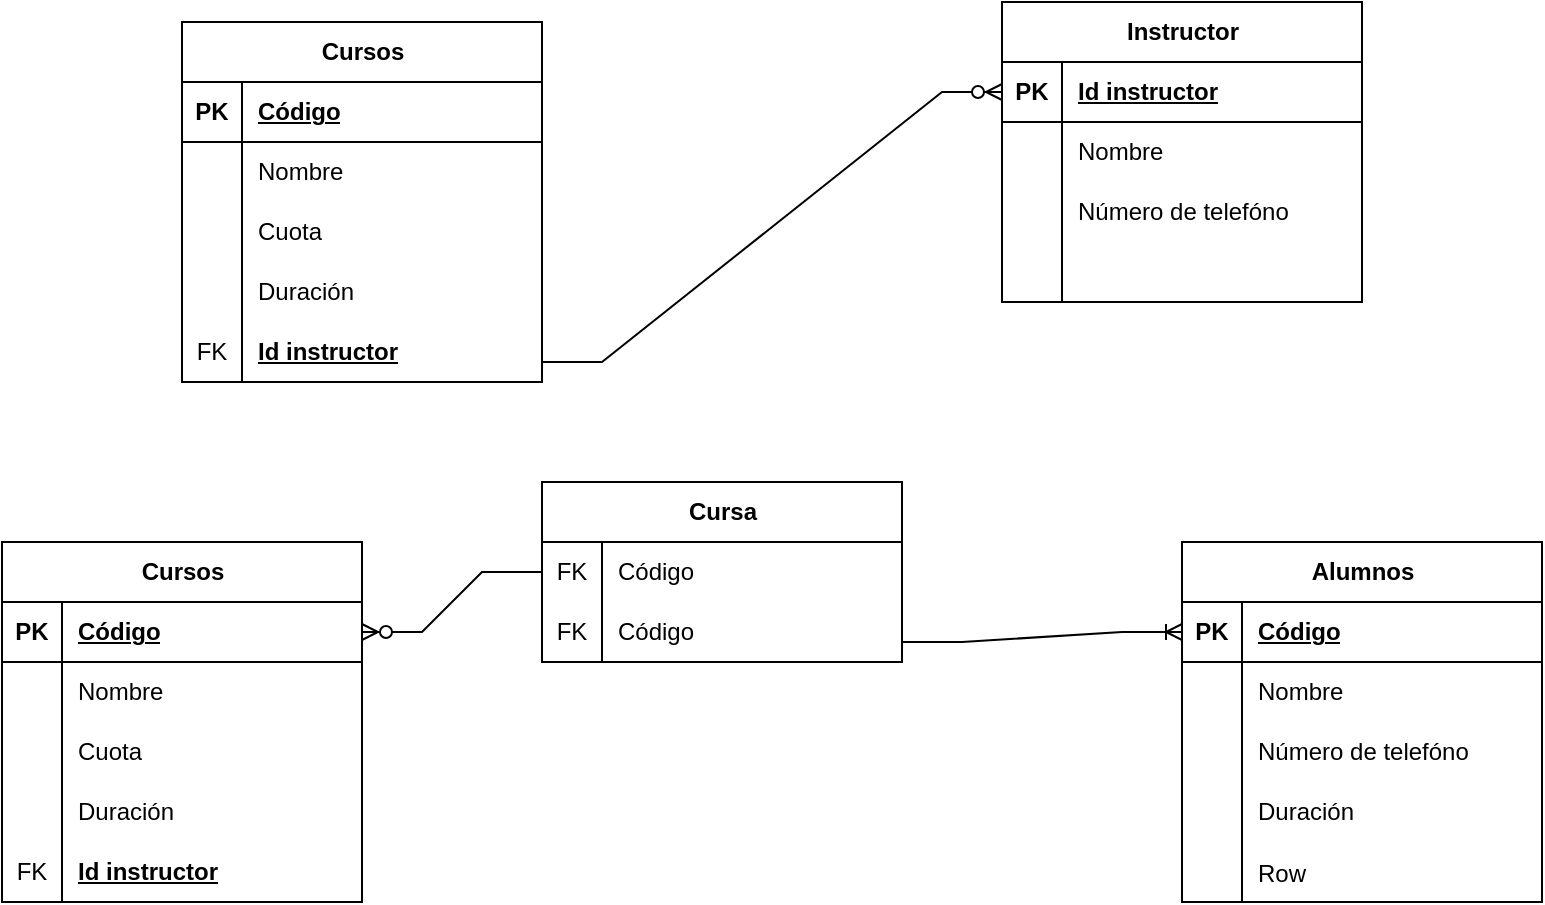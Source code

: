 <mxfile version="24.7.8">
  <diagram name="Página-1" id="ITgD3Fm3wEEtqg6jB7F6">
    <mxGraphModel dx="1114" dy="1603" grid="1" gridSize="10" guides="1" tooltips="1" connect="1" arrows="1" fold="1" page="1" pageScale="1" pageWidth="827" pageHeight="1169" math="0" shadow="0">
      <root>
        <mxCell id="0" />
        <mxCell id="1" parent="0" />
        <mxCell id="Zr7Qh7KM_mCcPy_Xjd5s-1" value="Alumnos" style="shape=table;startSize=30;container=1;collapsible=1;childLayout=tableLayout;fixedRows=1;rowLines=0;fontStyle=1;align=center;resizeLast=1;html=1;" vertex="1" parent="1">
          <mxGeometry x="600" y="190" width="180" height="180" as="geometry" />
        </mxCell>
        <mxCell id="Zr7Qh7KM_mCcPy_Xjd5s-2" value="" style="shape=tableRow;horizontal=0;startSize=0;swimlaneHead=0;swimlaneBody=0;fillColor=none;collapsible=0;dropTarget=0;points=[[0,0.5],[1,0.5]];portConstraint=eastwest;top=0;left=0;right=0;bottom=1;" vertex="1" parent="Zr7Qh7KM_mCcPy_Xjd5s-1">
          <mxGeometry y="30" width="180" height="30" as="geometry" />
        </mxCell>
        <mxCell id="Zr7Qh7KM_mCcPy_Xjd5s-3" value="PK" style="shape=partialRectangle;connectable=0;fillColor=none;top=0;left=0;bottom=0;right=0;fontStyle=1;overflow=hidden;whiteSpace=wrap;html=1;" vertex="1" parent="Zr7Qh7KM_mCcPy_Xjd5s-2">
          <mxGeometry width="30" height="30" as="geometry">
            <mxRectangle width="30" height="30" as="alternateBounds" />
          </mxGeometry>
        </mxCell>
        <mxCell id="Zr7Qh7KM_mCcPy_Xjd5s-4" value="Código" style="shape=partialRectangle;connectable=0;fillColor=none;top=0;left=0;bottom=0;right=0;align=left;spacingLeft=6;fontStyle=5;overflow=hidden;whiteSpace=wrap;html=1;" vertex="1" parent="Zr7Qh7KM_mCcPy_Xjd5s-2">
          <mxGeometry x="30" width="150" height="30" as="geometry">
            <mxRectangle width="150" height="30" as="alternateBounds" />
          </mxGeometry>
        </mxCell>
        <mxCell id="Zr7Qh7KM_mCcPy_Xjd5s-5" value="" style="shape=tableRow;horizontal=0;startSize=0;swimlaneHead=0;swimlaneBody=0;fillColor=none;collapsible=0;dropTarget=0;points=[[0,0.5],[1,0.5]];portConstraint=eastwest;top=0;left=0;right=0;bottom=0;" vertex="1" parent="Zr7Qh7KM_mCcPy_Xjd5s-1">
          <mxGeometry y="60" width="180" height="30" as="geometry" />
        </mxCell>
        <mxCell id="Zr7Qh7KM_mCcPy_Xjd5s-6" value="" style="shape=partialRectangle;connectable=0;fillColor=none;top=0;left=0;bottom=0;right=0;editable=1;overflow=hidden;whiteSpace=wrap;html=1;" vertex="1" parent="Zr7Qh7KM_mCcPy_Xjd5s-5">
          <mxGeometry width="30" height="30" as="geometry">
            <mxRectangle width="30" height="30" as="alternateBounds" />
          </mxGeometry>
        </mxCell>
        <mxCell id="Zr7Qh7KM_mCcPy_Xjd5s-7" value="Nombre&amp;nbsp;" style="shape=partialRectangle;connectable=0;fillColor=none;top=0;left=0;bottom=0;right=0;align=left;spacingLeft=6;overflow=hidden;whiteSpace=wrap;html=1;" vertex="1" parent="Zr7Qh7KM_mCcPy_Xjd5s-5">
          <mxGeometry x="30" width="150" height="30" as="geometry">
            <mxRectangle width="150" height="30" as="alternateBounds" />
          </mxGeometry>
        </mxCell>
        <mxCell id="Zr7Qh7KM_mCcPy_Xjd5s-8" value="" style="shape=tableRow;horizontal=0;startSize=0;swimlaneHead=0;swimlaneBody=0;fillColor=none;collapsible=0;dropTarget=0;points=[[0,0.5],[1,0.5]];portConstraint=eastwest;top=0;left=0;right=0;bottom=0;" vertex="1" parent="Zr7Qh7KM_mCcPy_Xjd5s-1">
          <mxGeometry y="90" width="180" height="30" as="geometry" />
        </mxCell>
        <mxCell id="Zr7Qh7KM_mCcPy_Xjd5s-9" value="" style="shape=partialRectangle;connectable=0;fillColor=none;top=0;left=0;bottom=0;right=0;editable=1;overflow=hidden;whiteSpace=wrap;html=1;" vertex="1" parent="Zr7Qh7KM_mCcPy_Xjd5s-8">
          <mxGeometry width="30" height="30" as="geometry">
            <mxRectangle width="30" height="30" as="alternateBounds" />
          </mxGeometry>
        </mxCell>
        <mxCell id="Zr7Qh7KM_mCcPy_Xjd5s-10" value="Número de telefóno" style="shape=partialRectangle;connectable=0;fillColor=none;top=0;left=0;bottom=0;right=0;align=left;spacingLeft=6;overflow=hidden;whiteSpace=wrap;html=1;" vertex="1" parent="Zr7Qh7KM_mCcPy_Xjd5s-8">
          <mxGeometry x="30" width="150" height="30" as="geometry">
            <mxRectangle width="150" height="30" as="alternateBounds" />
          </mxGeometry>
        </mxCell>
        <mxCell id="Zr7Qh7KM_mCcPy_Xjd5s-11" value="" style="shape=tableRow;horizontal=0;startSize=0;swimlaneHead=0;swimlaneBody=0;fillColor=none;collapsible=0;dropTarget=0;points=[[0,0.5],[1,0.5]];portConstraint=eastwest;top=0;left=0;right=0;bottom=0;" vertex="1" parent="Zr7Qh7KM_mCcPy_Xjd5s-1">
          <mxGeometry y="120" width="180" height="30" as="geometry" />
        </mxCell>
        <mxCell id="Zr7Qh7KM_mCcPy_Xjd5s-12" value="" style="shape=partialRectangle;connectable=0;fillColor=none;top=0;left=0;bottom=0;right=0;editable=1;overflow=hidden;whiteSpace=wrap;html=1;" vertex="1" parent="Zr7Qh7KM_mCcPy_Xjd5s-11">
          <mxGeometry width="30" height="30" as="geometry">
            <mxRectangle width="30" height="30" as="alternateBounds" />
          </mxGeometry>
        </mxCell>
        <mxCell id="Zr7Qh7KM_mCcPy_Xjd5s-13" value="Duración" style="shape=partialRectangle;connectable=0;fillColor=none;top=0;left=0;bottom=0;right=0;align=left;spacingLeft=6;overflow=hidden;whiteSpace=wrap;html=1;" vertex="1" parent="Zr7Qh7KM_mCcPy_Xjd5s-11">
          <mxGeometry x="30" width="150" height="30" as="geometry">
            <mxRectangle width="150" height="30" as="alternateBounds" />
          </mxGeometry>
        </mxCell>
        <mxCell id="Zr7Qh7KM_mCcPy_Xjd5s-54" value="" style="shape=tableRow;horizontal=0;startSize=0;swimlaneHead=0;swimlaneBody=0;fillColor=none;collapsible=0;dropTarget=0;points=[[0,0.5],[1,0.5]];portConstraint=eastwest;top=0;left=0;right=0;bottom=0;" vertex="1" parent="Zr7Qh7KM_mCcPy_Xjd5s-1">
          <mxGeometry y="150" width="180" height="30" as="geometry" />
        </mxCell>
        <mxCell id="Zr7Qh7KM_mCcPy_Xjd5s-55" value="" style="shape=partialRectangle;connectable=0;fillColor=none;top=0;left=0;bottom=0;right=0;editable=1;overflow=hidden;" vertex="1" parent="Zr7Qh7KM_mCcPy_Xjd5s-54">
          <mxGeometry width="30" height="30" as="geometry">
            <mxRectangle width="30" height="30" as="alternateBounds" />
          </mxGeometry>
        </mxCell>
        <mxCell id="Zr7Qh7KM_mCcPy_Xjd5s-56" value="Row" style="shape=partialRectangle;connectable=0;fillColor=none;top=0;left=0;bottom=0;right=0;align=left;spacingLeft=6;overflow=hidden;" vertex="1" parent="Zr7Qh7KM_mCcPy_Xjd5s-54">
          <mxGeometry x="30" width="150" height="30" as="geometry">
            <mxRectangle width="150" height="30" as="alternateBounds" />
          </mxGeometry>
        </mxCell>
        <mxCell id="Zr7Qh7KM_mCcPy_Xjd5s-14" value="Instructor" style="shape=table;startSize=30;container=1;collapsible=1;childLayout=tableLayout;fixedRows=1;rowLines=0;fontStyle=1;align=center;resizeLast=1;html=1;" vertex="1" parent="1">
          <mxGeometry x="510" y="-80" width="180" height="150" as="geometry" />
        </mxCell>
        <mxCell id="Zr7Qh7KM_mCcPy_Xjd5s-15" value="" style="shape=tableRow;horizontal=0;startSize=0;swimlaneHead=0;swimlaneBody=0;fillColor=none;collapsible=0;dropTarget=0;points=[[0,0.5],[1,0.5]];portConstraint=eastwest;top=0;left=0;right=0;bottom=1;" vertex="1" parent="Zr7Qh7KM_mCcPy_Xjd5s-14">
          <mxGeometry y="30" width="180" height="30" as="geometry" />
        </mxCell>
        <mxCell id="Zr7Qh7KM_mCcPy_Xjd5s-16" value="PK" style="shape=partialRectangle;connectable=0;fillColor=none;top=0;left=0;bottom=0;right=0;fontStyle=1;overflow=hidden;whiteSpace=wrap;html=1;" vertex="1" parent="Zr7Qh7KM_mCcPy_Xjd5s-15">
          <mxGeometry width="30" height="30" as="geometry">
            <mxRectangle width="30" height="30" as="alternateBounds" />
          </mxGeometry>
        </mxCell>
        <mxCell id="Zr7Qh7KM_mCcPy_Xjd5s-17" value="Id instructor" style="shape=partialRectangle;connectable=0;fillColor=none;top=0;left=0;bottom=0;right=0;align=left;spacingLeft=6;fontStyle=5;overflow=hidden;whiteSpace=wrap;html=1;" vertex="1" parent="Zr7Qh7KM_mCcPy_Xjd5s-15">
          <mxGeometry x="30" width="150" height="30" as="geometry">
            <mxRectangle width="150" height="30" as="alternateBounds" />
          </mxGeometry>
        </mxCell>
        <mxCell id="Zr7Qh7KM_mCcPy_Xjd5s-18" value="" style="shape=tableRow;horizontal=0;startSize=0;swimlaneHead=0;swimlaneBody=0;fillColor=none;collapsible=0;dropTarget=0;points=[[0,0.5],[1,0.5]];portConstraint=eastwest;top=0;left=0;right=0;bottom=0;" vertex="1" parent="Zr7Qh7KM_mCcPy_Xjd5s-14">
          <mxGeometry y="60" width="180" height="30" as="geometry" />
        </mxCell>
        <mxCell id="Zr7Qh7KM_mCcPy_Xjd5s-19" value="" style="shape=partialRectangle;connectable=0;fillColor=none;top=0;left=0;bottom=0;right=0;editable=1;overflow=hidden;whiteSpace=wrap;html=1;" vertex="1" parent="Zr7Qh7KM_mCcPy_Xjd5s-18">
          <mxGeometry width="30" height="30" as="geometry">
            <mxRectangle width="30" height="30" as="alternateBounds" />
          </mxGeometry>
        </mxCell>
        <mxCell id="Zr7Qh7KM_mCcPy_Xjd5s-20" value="Nombre" style="shape=partialRectangle;connectable=0;fillColor=none;top=0;left=0;bottom=0;right=0;align=left;spacingLeft=6;overflow=hidden;whiteSpace=wrap;html=1;" vertex="1" parent="Zr7Qh7KM_mCcPy_Xjd5s-18">
          <mxGeometry x="30" width="150" height="30" as="geometry">
            <mxRectangle width="150" height="30" as="alternateBounds" />
          </mxGeometry>
        </mxCell>
        <mxCell id="Zr7Qh7KM_mCcPy_Xjd5s-21" value="" style="shape=tableRow;horizontal=0;startSize=0;swimlaneHead=0;swimlaneBody=0;fillColor=none;collapsible=0;dropTarget=0;points=[[0,0.5],[1,0.5]];portConstraint=eastwest;top=0;left=0;right=0;bottom=0;" vertex="1" parent="Zr7Qh7KM_mCcPy_Xjd5s-14">
          <mxGeometry y="90" width="180" height="30" as="geometry" />
        </mxCell>
        <mxCell id="Zr7Qh7KM_mCcPy_Xjd5s-22" value="" style="shape=partialRectangle;connectable=0;fillColor=none;top=0;left=0;bottom=0;right=0;editable=1;overflow=hidden;whiteSpace=wrap;html=1;" vertex="1" parent="Zr7Qh7KM_mCcPy_Xjd5s-21">
          <mxGeometry width="30" height="30" as="geometry">
            <mxRectangle width="30" height="30" as="alternateBounds" />
          </mxGeometry>
        </mxCell>
        <mxCell id="Zr7Qh7KM_mCcPy_Xjd5s-23" value="Número de telefóno" style="shape=partialRectangle;connectable=0;fillColor=none;top=0;left=0;bottom=0;right=0;align=left;spacingLeft=6;overflow=hidden;whiteSpace=wrap;html=1;" vertex="1" parent="Zr7Qh7KM_mCcPy_Xjd5s-21">
          <mxGeometry x="30" width="150" height="30" as="geometry">
            <mxRectangle width="150" height="30" as="alternateBounds" />
          </mxGeometry>
        </mxCell>
        <mxCell id="Zr7Qh7KM_mCcPy_Xjd5s-24" value="" style="shape=tableRow;horizontal=0;startSize=0;swimlaneHead=0;swimlaneBody=0;fillColor=none;collapsible=0;dropTarget=0;points=[[0,0.5],[1,0.5]];portConstraint=eastwest;top=0;left=0;right=0;bottom=0;" vertex="1" parent="Zr7Qh7KM_mCcPy_Xjd5s-14">
          <mxGeometry y="120" width="180" height="30" as="geometry" />
        </mxCell>
        <mxCell id="Zr7Qh7KM_mCcPy_Xjd5s-25" value="" style="shape=partialRectangle;connectable=0;fillColor=none;top=0;left=0;bottom=0;right=0;editable=1;overflow=hidden;whiteSpace=wrap;html=1;" vertex="1" parent="Zr7Qh7KM_mCcPy_Xjd5s-24">
          <mxGeometry width="30" height="30" as="geometry">
            <mxRectangle width="30" height="30" as="alternateBounds" />
          </mxGeometry>
        </mxCell>
        <mxCell id="Zr7Qh7KM_mCcPy_Xjd5s-26" value="" style="shape=partialRectangle;connectable=0;fillColor=none;top=0;left=0;bottom=0;right=0;align=left;spacingLeft=6;overflow=hidden;whiteSpace=wrap;html=1;" vertex="1" parent="Zr7Qh7KM_mCcPy_Xjd5s-24">
          <mxGeometry x="30" width="150" height="30" as="geometry">
            <mxRectangle width="150" height="30" as="alternateBounds" />
          </mxGeometry>
        </mxCell>
        <mxCell id="Zr7Qh7KM_mCcPy_Xjd5s-27" value="Cursos" style="shape=table;startSize=30;container=1;collapsible=1;childLayout=tableLayout;fixedRows=1;rowLines=0;fontStyle=1;align=center;resizeLast=1;html=1;" vertex="1" parent="1">
          <mxGeometry x="100" y="-70" width="180" height="180" as="geometry" />
        </mxCell>
        <mxCell id="Zr7Qh7KM_mCcPy_Xjd5s-28" value="" style="shape=tableRow;horizontal=0;startSize=0;swimlaneHead=0;swimlaneBody=0;fillColor=none;collapsible=0;dropTarget=0;points=[[0,0.5],[1,0.5]];portConstraint=eastwest;top=0;left=0;right=0;bottom=1;" vertex="1" parent="Zr7Qh7KM_mCcPy_Xjd5s-27">
          <mxGeometry y="30" width="180" height="30" as="geometry" />
        </mxCell>
        <mxCell id="Zr7Qh7KM_mCcPy_Xjd5s-29" value="PK" style="shape=partialRectangle;connectable=0;fillColor=none;top=0;left=0;bottom=0;right=0;fontStyle=1;overflow=hidden;whiteSpace=wrap;html=1;" vertex="1" parent="Zr7Qh7KM_mCcPy_Xjd5s-28">
          <mxGeometry width="30" height="30" as="geometry">
            <mxRectangle width="30" height="30" as="alternateBounds" />
          </mxGeometry>
        </mxCell>
        <mxCell id="Zr7Qh7KM_mCcPy_Xjd5s-30" value="Código" style="shape=partialRectangle;connectable=0;fillColor=none;top=0;left=0;bottom=0;right=0;align=left;spacingLeft=6;fontStyle=5;overflow=hidden;whiteSpace=wrap;html=1;" vertex="1" parent="Zr7Qh7KM_mCcPy_Xjd5s-28">
          <mxGeometry x="30" width="150" height="30" as="geometry">
            <mxRectangle width="150" height="30" as="alternateBounds" />
          </mxGeometry>
        </mxCell>
        <mxCell id="Zr7Qh7KM_mCcPy_Xjd5s-31" value="" style="shape=tableRow;horizontal=0;startSize=0;swimlaneHead=0;swimlaneBody=0;fillColor=none;collapsible=0;dropTarget=0;points=[[0,0.5],[1,0.5]];portConstraint=eastwest;top=0;left=0;right=0;bottom=0;" vertex="1" parent="Zr7Qh7KM_mCcPy_Xjd5s-27">
          <mxGeometry y="60" width="180" height="30" as="geometry" />
        </mxCell>
        <mxCell id="Zr7Qh7KM_mCcPy_Xjd5s-32" value="" style="shape=partialRectangle;connectable=0;fillColor=none;top=0;left=0;bottom=0;right=0;editable=1;overflow=hidden;whiteSpace=wrap;html=1;" vertex="1" parent="Zr7Qh7KM_mCcPy_Xjd5s-31">
          <mxGeometry width="30" height="30" as="geometry">
            <mxRectangle width="30" height="30" as="alternateBounds" />
          </mxGeometry>
        </mxCell>
        <mxCell id="Zr7Qh7KM_mCcPy_Xjd5s-33" value="Nombre" style="shape=partialRectangle;connectable=0;fillColor=none;top=0;left=0;bottom=0;right=0;align=left;spacingLeft=6;overflow=hidden;whiteSpace=wrap;html=1;" vertex="1" parent="Zr7Qh7KM_mCcPy_Xjd5s-31">
          <mxGeometry x="30" width="150" height="30" as="geometry">
            <mxRectangle width="150" height="30" as="alternateBounds" />
          </mxGeometry>
        </mxCell>
        <mxCell id="Zr7Qh7KM_mCcPy_Xjd5s-34" value="" style="shape=tableRow;horizontal=0;startSize=0;swimlaneHead=0;swimlaneBody=0;fillColor=none;collapsible=0;dropTarget=0;points=[[0,0.5],[1,0.5]];portConstraint=eastwest;top=0;left=0;right=0;bottom=0;" vertex="1" parent="Zr7Qh7KM_mCcPy_Xjd5s-27">
          <mxGeometry y="90" width="180" height="30" as="geometry" />
        </mxCell>
        <mxCell id="Zr7Qh7KM_mCcPy_Xjd5s-35" value="" style="shape=partialRectangle;connectable=0;fillColor=none;top=0;left=0;bottom=0;right=0;editable=1;overflow=hidden;whiteSpace=wrap;html=1;" vertex="1" parent="Zr7Qh7KM_mCcPy_Xjd5s-34">
          <mxGeometry width="30" height="30" as="geometry">
            <mxRectangle width="30" height="30" as="alternateBounds" />
          </mxGeometry>
        </mxCell>
        <mxCell id="Zr7Qh7KM_mCcPy_Xjd5s-36" value="Cuota" style="shape=partialRectangle;connectable=0;fillColor=none;top=0;left=0;bottom=0;right=0;align=left;spacingLeft=6;overflow=hidden;whiteSpace=wrap;html=1;" vertex="1" parent="Zr7Qh7KM_mCcPy_Xjd5s-34">
          <mxGeometry x="30" width="150" height="30" as="geometry">
            <mxRectangle width="150" height="30" as="alternateBounds" />
          </mxGeometry>
        </mxCell>
        <mxCell id="Zr7Qh7KM_mCcPy_Xjd5s-37" value="" style="shape=tableRow;horizontal=0;startSize=0;swimlaneHead=0;swimlaneBody=0;fillColor=none;collapsible=0;dropTarget=0;points=[[0,0.5],[1,0.5]];portConstraint=eastwest;top=0;left=0;right=0;bottom=0;" vertex="1" parent="Zr7Qh7KM_mCcPy_Xjd5s-27">
          <mxGeometry y="120" width="180" height="30" as="geometry" />
        </mxCell>
        <mxCell id="Zr7Qh7KM_mCcPy_Xjd5s-38" value="" style="shape=partialRectangle;connectable=0;fillColor=none;top=0;left=0;bottom=0;right=0;editable=1;overflow=hidden;whiteSpace=wrap;html=1;" vertex="1" parent="Zr7Qh7KM_mCcPy_Xjd5s-37">
          <mxGeometry width="30" height="30" as="geometry">
            <mxRectangle width="30" height="30" as="alternateBounds" />
          </mxGeometry>
        </mxCell>
        <mxCell id="Zr7Qh7KM_mCcPy_Xjd5s-39" value="Duración" style="shape=partialRectangle;connectable=0;fillColor=none;top=0;left=0;bottom=0;right=0;align=left;spacingLeft=6;overflow=hidden;whiteSpace=wrap;html=1;" vertex="1" parent="Zr7Qh7KM_mCcPy_Xjd5s-37">
          <mxGeometry x="30" width="150" height="30" as="geometry">
            <mxRectangle width="150" height="30" as="alternateBounds" />
          </mxGeometry>
        </mxCell>
        <mxCell id="Zr7Qh7KM_mCcPy_Xjd5s-62" value="" style="shape=tableRow;horizontal=0;startSize=0;swimlaneHead=0;swimlaneBody=0;fillColor=none;collapsible=0;dropTarget=0;points=[[0,0.5],[1,0.5]];portConstraint=eastwest;top=0;left=0;right=0;bottom=0;" vertex="1" parent="Zr7Qh7KM_mCcPy_Xjd5s-27">
          <mxGeometry y="150" width="180" height="30" as="geometry" />
        </mxCell>
        <mxCell id="Zr7Qh7KM_mCcPy_Xjd5s-63" value="FK" style="shape=partialRectangle;connectable=0;fillColor=none;top=0;left=0;bottom=0;right=0;fontStyle=0;overflow=hidden;whiteSpace=wrap;html=1;" vertex="1" parent="Zr7Qh7KM_mCcPy_Xjd5s-62">
          <mxGeometry width="30" height="30" as="geometry">
            <mxRectangle width="30" height="30" as="alternateBounds" />
          </mxGeometry>
        </mxCell>
        <mxCell id="Zr7Qh7KM_mCcPy_Xjd5s-64" value="&lt;span style=&quot;font-weight: 700; text-decoration-line: underline;&quot;&gt;Id instructor&lt;/span&gt;" style="shape=partialRectangle;connectable=0;fillColor=none;top=0;left=0;bottom=0;right=0;align=left;spacingLeft=6;fontStyle=0;overflow=hidden;whiteSpace=wrap;html=1;" vertex="1" parent="Zr7Qh7KM_mCcPy_Xjd5s-62">
          <mxGeometry x="30" width="150" height="30" as="geometry">
            <mxRectangle width="150" height="30" as="alternateBounds" />
          </mxGeometry>
        </mxCell>
        <mxCell id="Zr7Qh7KM_mCcPy_Xjd5s-68" value="" style="edgeStyle=entityRelationEdgeStyle;fontSize=12;html=1;endArrow=ERzeroToMany;endFill=1;rounded=0;entryX=0;entryY=0.5;entryDx=0;entryDy=0;" edge="1" parent="1" target="Zr7Qh7KM_mCcPy_Xjd5s-15">
          <mxGeometry width="100" height="100" relative="1" as="geometry">
            <mxPoint x="280" y="100" as="sourcePoint" />
            <mxPoint x="380" as="targetPoint" />
          </mxGeometry>
        </mxCell>
        <mxCell id="Zr7Qh7KM_mCcPy_Xjd5s-85" value="" style="shape=tableRow;horizontal=0;startSize=0;swimlaneHead=0;swimlaneBody=0;fillColor=none;collapsible=0;dropTarget=0;points=[[0,0.5],[1,0.5]];portConstraint=eastwest;top=0;left=0;right=0;bottom=0;" vertex="1" parent="1">
          <mxGeometry x="80" y="220" width="180" height="30" as="geometry" />
        </mxCell>
        <mxCell id="Zr7Qh7KM_mCcPy_Xjd5s-104" value="Cursa" style="shape=table;startSize=30;container=1;collapsible=1;childLayout=tableLayout;fixedRows=1;rowLines=0;fontStyle=1;align=center;resizeLast=1;html=1;" vertex="1" parent="1">
          <mxGeometry x="280" y="160" width="180" height="90" as="geometry" />
        </mxCell>
        <mxCell id="Zr7Qh7KM_mCcPy_Xjd5s-118" value="" style="shape=tableRow;horizontal=0;startSize=0;swimlaneHead=0;swimlaneBody=0;fillColor=none;collapsible=0;dropTarget=0;points=[[0,0.5],[1,0.5]];portConstraint=eastwest;top=0;left=0;right=0;bottom=0;" vertex="1" parent="Zr7Qh7KM_mCcPy_Xjd5s-104">
          <mxGeometry y="30" width="180" height="30" as="geometry" />
        </mxCell>
        <mxCell id="Zr7Qh7KM_mCcPy_Xjd5s-119" value="FK" style="shape=partialRectangle;connectable=0;fillColor=none;top=0;left=0;bottom=0;right=0;fontStyle=0;overflow=hidden;whiteSpace=wrap;html=1;" vertex="1" parent="Zr7Qh7KM_mCcPy_Xjd5s-118">
          <mxGeometry width="30" height="30" as="geometry">
            <mxRectangle width="30" height="30" as="alternateBounds" />
          </mxGeometry>
        </mxCell>
        <mxCell id="Zr7Qh7KM_mCcPy_Xjd5s-120" value="Código" style="shape=partialRectangle;connectable=0;fillColor=none;top=0;left=0;bottom=0;right=0;align=left;spacingLeft=6;fontStyle=0;overflow=hidden;whiteSpace=wrap;html=1;" vertex="1" parent="Zr7Qh7KM_mCcPy_Xjd5s-118">
          <mxGeometry x="30" width="150" height="30" as="geometry">
            <mxRectangle width="150" height="30" as="alternateBounds" />
          </mxGeometry>
        </mxCell>
        <mxCell id="Zr7Qh7KM_mCcPy_Xjd5s-122" value="" style="shape=tableRow;horizontal=0;startSize=0;swimlaneHead=0;swimlaneBody=0;fillColor=none;collapsible=0;dropTarget=0;points=[[0,0.5],[1,0.5]];portConstraint=eastwest;top=0;left=0;right=0;bottom=0;" vertex="1" parent="Zr7Qh7KM_mCcPy_Xjd5s-104">
          <mxGeometry y="60" width="180" height="30" as="geometry" />
        </mxCell>
        <mxCell id="Zr7Qh7KM_mCcPy_Xjd5s-123" value="FK" style="shape=partialRectangle;connectable=0;fillColor=none;top=0;left=0;bottom=0;right=0;fontStyle=0;overflow=hidden;whiteSpace=wrap;html=1;" vertex="1" parent="Zr7Qh7KM_mCcPy_Xjd5s-122">
          <mxGeometry width="30" height="30" as="geometry">
            <mxRectangle width="30" height="30" as="alternateBounds" />
          </mxGeometry>
        </mxCell>
        <mxCell id="Zr7Qh7KM_mCcPy_Xjd5s-124" value="Código" style="shape=partialRectangle;connectable=0;fillColor=none;top=0;left=0;bottom=0;right=0;align=left;spacingLeft=6;fontStyle=0;overflow=hidden;whiteSpace=wrap;html=1;" vertex="1" parent="Zr7Qh7KM_mCcPy_Xjd5s-122">
          <mxGeometry x="30" width="150" height="30" as="geometry">
            <mxRectangle width="150" height="30" as="alternateBounds" />
          </mxGeometry>
        </mxCell>
        <mxCell id="Zr7Qh7KM_mCcPy_Xjd5s-159" value="Cursos" style="shape=table;startSize=30;container=1;collapsible=1;childLayout=tableLayout;fixedRows=1;rowLines=0;fontStyle=1;align=center;resizeLast=1;html=1;" vertex="1" parent="1">
          <mxGeometry x="10" y="190" width="180" height="180" as="geometry" />
        </mxCell>
        <mxCell id="Zr7Qh7KM_mCcPy_Xjd5s-160" value="" style="shape=tableRow;horizontal=0;startSize=0;swimlaneHead=0;swimlaneBody=0;fillColor=none;collapsible=0;dropTarget=0;points=[[0,0.5],[1,0.5]];portConstraint=eastwest;top=0;left=0;right=0;bottom=1;" vertex="1" parent="Zr7Qh7KM_mCcPy_Xjd5s-159">
          <mxGeometry y="30" width="180" height="30" as="geometry" />
        </mxCell>
        <mxCell id="Zr7Qh7KM_mCcPy_Xjd5s-161" value="PK" style="shape=partialRectangle;connectable=0;fillColor=none;top=0;left=0;bottom=0;right=0;fontStyle=1;overflow=hidden;whiteSpace=wrap;html=1;" vertex="1" parent="Zr7Qh7KM_mCcPy_Xjd5s-160">
          <mxGeometry width="30" height="30" as="geometry">
            <mxRectangle width="30" height="30" as="alternateBounds" />
          </mxGeometry>
        </mxCell>
        <mxCell id="Zr7Qh7KM_mCcPy_Xjd5s-162" value="Código" style="shape=partialRectangle;connectable=0;fillColor=none;top=0;left=0;bottom=0;right=0;align=left;spacingLeft=6;fontStyle=5;overflow=hidden;whiteSpace=wrap;html=1;" vertex="1" parent="Zr7Qh7KM_mCcPy_Xjd5s-160">
          <mxGeometry x="30" width="150" height="30" as="geometry">
            <mxRectangle width="150" height="30" as="alternateBounds" />
          </mxGeometry>
        </mxCell>
        <mxCell id="Zr7Qh7KM_mCcPy_Xjd5s-163" value="" style="shape=tableRow;horizontal=0;startSize=0;swimlaneHead=0;swimlaneBody=0;fillColor=none;collapsible=0;dropTarget=0;points=[[0,0.5],[1,0.5]];portConstraint=eastwest;top=0;left=0;right=0;bottom=0;" vertex="1" parent="Zr7Qh7KM_mCcPy_Xjd5s-159">
          <mxGeometry y="60" width="180" height="30" as="geometry" />
        </mxCell>
        <mxCell id="Zr7Qh7KM_mCcPy_Xjd5s-164" value="" style="shape=partialRectangle;connectable=0;fillColor=none;top=0;left=0;bottom=0;right=0;editable=1;overflow=hidden;whiteSpace=wrap;html=1;" vertex="1" parent="Zr7Qh7KM_mCcPy_Xjd5s-163">
          <mxGeometry width="30" height="30" as="geometry">
            <mxRectangle width="30" height="30" as="alternateBounds" />
          </mxGeometry>
        </mxCell>
        <mxCell id="Zr7Qh7KM_mCcPy_Xjd5s-165" value="Nombre" style="shape=partialRectangle;connectable=0;fillColor=none;top=0;left=0;bottom=0;right=0;align=left;spacingLeft=6;overflow=hidden;whiteSpace=wrap;html=1;" vertex="1" parent="Zr7Qh7KM_mCcPy_Xjd5s-163">
          <mxGeometry x="30" width="150" height="30" as="geometry">
            <mxRectangle width="150" height="30" as="alternateBounds" />
          </mxGeometry>
        </mxCell>
        <mxCell id="Zr7Qh7KM_mCcPy_Xjd5s-166" value="" style="shape=tableRow;horizontal=0;startSize=0;swimlaneHead=0;swimlaneBody=0;fillColor=none;collapsible=0;dropTarget=0;points=[[0,0.5],[1,0.5]];portConstraint=eastwest;top=0;left=0;right=0;bottom=0;" vertex="1" parent="Zr7Qh7KM_mCcPy_Xjd5s-159">
          <mxGeometry y="90" width="180" height="30" as="geometry" />
        </mxCell>
        <mxCell id="Zr7Qh7KM_mCcPy_Xjd5s-167" value="" style="shape=partialRectangle;connectable=0;fillColor=none;top=0;left=0;bottom=0;right=0;editable=1;overflow=hidden;whiteSpace=wrap;html=1;" vertex="1" parent="Zr7Qh7KM_mCcPy_Xjd5s-166">
          <mxGeometry width="30" height="30" as="geometry">
            <mxRectangle width="30" height="30" as="alternateBounds" />
          </mxGeometry>
        </mxCell>
        <mxCell id="Zr7Qh7KM_mCcPy_Xjd5s-168" value="Cuota" style="shape=partialRectangle;connectable=0;fillColor=none;top=0;left=0;bottom=0;right=0;align=left;spacingLeft=6;overflow=hidden;whiteSpace=wrap;html=1;" vertex="1" parent="Zr7Qh7KM_mCcPy_Xjd5s-166">
          <mxGeometry x="30" width="150" height="30" as="geometry">
            <mxRectangle width="150" height="30" as="alternateBounds" />
          </mxGeometry>
        </mxCell>
        <mxCell id="Zr7Qh7KM_mCcPy_Xjd5s-169" value="" style="shape=tableRow;horizontal=0;startSize=0;swimlaneHead=0;swimlaneBody=0;fillColor=none;collapsible=0;dropTarget=0;points=[[0,0.5],[1,0.5]];portConstraint=eastwest;top=0;left=0;right=0;bottom=0;" vertex="1" parent="Zr7Qh7KM_mCcPy_Xjd5s-159">
          <mxGeometry y="120" width="180" height="30" as="geometry" />
        </mxCell>
        <mxCell id="Zr7Qh7KM_mCcPy_Xjd5s-170" value="" style="shape=partialRectangle;connectable=0;fillColor=none;top=0;left=0;bottom=0;right=0;editable=1;overflow=hidden;whiteSpace=wrap;html=1;" vertex="1" parent="Zr7Qh7KM_mCcPy_Xjd5s-169">
          <mxGeometry width="30" height="30" as="geometry">
            <mxRectangle width="30" height="30" as="alternateBounds" />
          </mxGeometry>
        </mxCell>
        <mxCell id="Zr7Qh7KM_mCcPy_Xjd5s-171" value="Duración" style="shape=partialRectangle;connectable=0;fillColor=none;top=0;left=0;bottom=0;right=0;align=left;spacingLeft=6;overflow=hidden;whiteSpace=wrap;html=1;" vertex="1" parent="Zr7Qh7KM_mCcPy_Xjd5s-169">
          <mxGeometry x="30" width="150" height="30" as="geometry">
            <mxRectangle width="150" height="30" as="alternateBounds" />
          </mxGeometry>
        </mxCell>
        <mxCell id="Zr7Qh7KM_mCcPy_Xjd5s-172" value="" style="shape=tableRow;horizontal=0;startSize=0;swimlaneHead=0;swimlaneBody=0;fillColor=none;collapsible=0;dropTarget=0;points=[[0,0.5],[1,0.5]];portConstraint=eastwest;top=0;left=0;right=0;bottom=0;" vertex="1" parent="Zr7Qh7KM_mCcPy_Xjd5s-159">
          <mxGeometry y="150" width="180" height="30" as="geometry" />
        </mxCell>
        <mxCell id="Zr7Qh7KM_mCcPy_Xjd5s-173" value="FK" style="shape=partialRectangle;connectable=0;fillColor=none;top=0;left=0;bottom=0;right=0;fontStyle=0;overflow=hidden;whiteSpace=wrap;html=1;" vertex="1" parent="Zr7Qh7KM_mCcPy_Xjd5s-172">
          <mxGeometry width="30" height="30" as="geometry">
            <mxRectangle width="30" height="30" as="alternateBounds" />
          </mxGeometry>
        </mxCell>
        <mxCell id="Zr7Qh7KM_mCcPy_Xjd5s-174" value="&lt;span style=&quot;font-weight: 700; text-decoration-line: underline;&quot;&gt;Id instructor&lt;/span&gt;" style="shape=partialRectangle;connectable=0;fillColor=none;top=0;left=0;bottom=0;right=0;align=left;spacingLeft=6;fontStyle=0;overflow=hidden;whiteSpace=wrap;html=1;" vertex="1" parent="Zr7Qh7KM_mCcPy_Xjd5s-172">
          <mxGeometry x="30" width="150" height="30" as="geometry">
            <mxRectangle width="150" height="30" as="alternateBounds" />
          </mxGeometry>
        </mxCell>
        <mxCell id="Zr7Qh7KM_mCcPy_Xjd5s-196" value="" style="edgeStyle=entityRelationEdgeStyle;fontSize=12;html=1;endArrow=ERzeroToMany;endFill=1;rounded=0;entryX=1;entryY=0.5;entryDx=0;entryDy=0;exitX=0;exitY=0.5;exitDx=0;exitDy=0;" edge="1" parent="1" source="Zr7Qh7KM_mCcPy_Xjd5s-118" target="Zr7Qh7KM_mCcPy_Xjd5s-160">
          <mxGeometry width="100" height="100" relative="1" as="geometry">
            <mxPoint x="230" y="200" as="sourcePoint" />
            <mxPoint x="380" y="110" as="targetPoint" />
          </mxGeometry>
        </mxCell>
        <mxCell id="Zr7Qh7KM_mCcPy_Xjd5s-197" value="" style="edgeStyle=entityRelationEdgeStyle;fontSize=12;html=1;endArrow=ERoneToMany;rounded=0;entryX=0;entryY=0.5;entryDx=0;entryDy=0;" edge="1" parent="1" target="Zr7Qh7KM_mCcPy_Xjd5s-2">
          <mxGeometry width="100" height="100" relative="1" as="geometry">
            <mxPoint x="460" y="240" as="sourcePoint" />
            <mxPoint x="560" y="140" as="targetPoint" />
            <Array as="points">
              <mxPoint x="530" y="240" />
            </Array>
          </mxGeometry>
        </mxCell>
      </root>
    </mxGraphModel>
  </diagram>
</mxfile>
